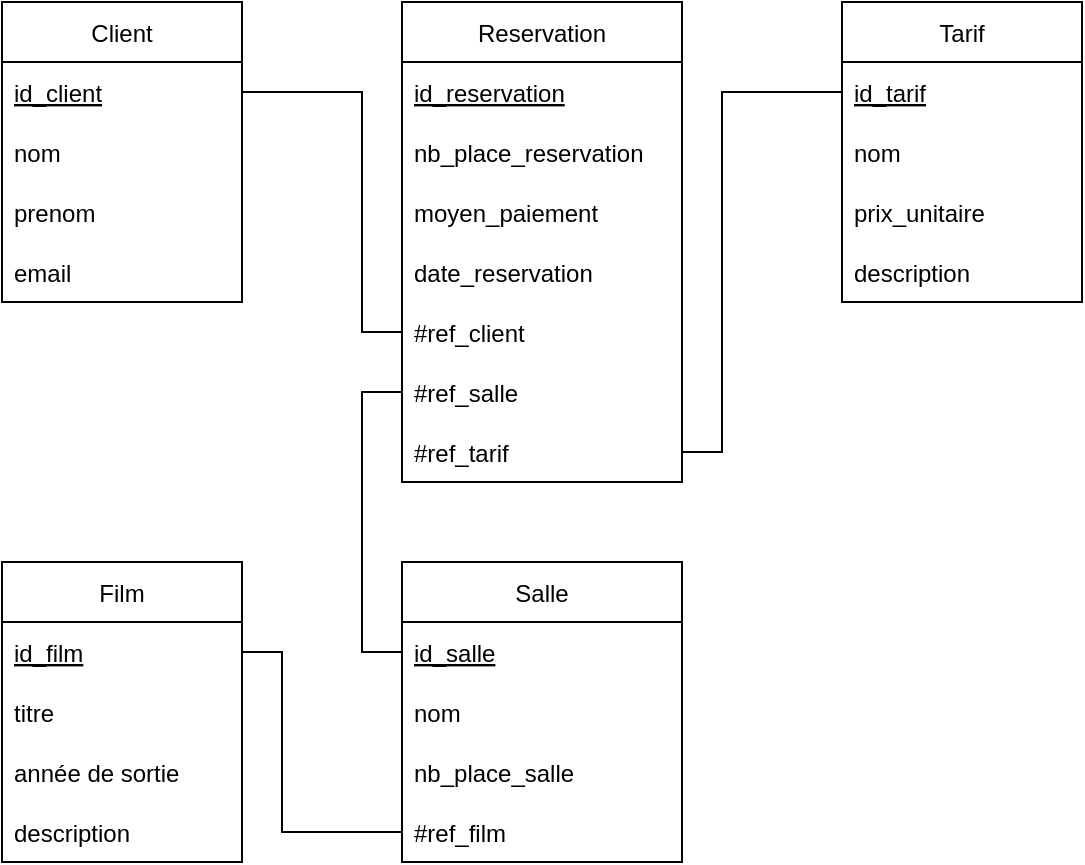 <mxfile version="14.6.10" type="device"><diagram id="zX2AgooBXamawcrUhdJh" name="Page-1"><mxGraphModel dx="1422" dy="794" grid="1" gridSize="10" guides="1" tooltips="1" connect="1" arrows="1" fold="1" page="0" pageScale="1" pageWidth="827" pageHeight="1169" math="0" shadow="0"><root><mxCell id="0"/><mxCell id="1" parent="0"/><mxCell id="j37saSiVb6wBAP0_iY8I-1" value="Client" style="swimlane;fontStyle=0;childLayout=stackLayout;horizontal=1;startSize=30;horizontalStack=0;resizeParent=1;resizeParentMax=0;resizeLast=0;collapsible=1;marginBottom=0;" parent="1" vertex="1"><mxGeometry x="240" y="40" width="120" height="150" as="geometry"/></mxCell><mxCell id="j37saSiVb6wBAP0_iY8I-2" value="id_client" style="text;strokeColor=none;fillColor=none;align=left;verticalAlign=middle;spacingLeft=4;spacingRight=4;overflow=hidden;points=[[0,0.5],[1,0.5]];portConstraint=eastwest;rotatable=0;fontStyle=4" parent="j37saSiVb6wBAP0_iY8I-1" vertex="1"><mxGeometry y="30" width="120" height="30" as="geometry"/></mxCell><mxCell id="j37saSiVb6wBAP0_iY8I-3" value="nom" style="text;strokeColor=none;fillColor=none;align=left;verticalAlign=middle;spacingLeft=4;spacingRight=4;overflow=hidden;points=[[0,0.5],[1,0.5]];portConstraint=eastwest;rotatable=0;" parent="j37saSiVb6wBAP0_iY8I-1" vertex="1"><mxGeometry y="60" width="120" height="30" as="geometry"/></mxCell><mxCell id="j37saSiVb6wBAP0_iY8I-4" value="prenom" style="text;strokeColor=none;fillColor=none;align=left;verticalAlign=middle;spacingLeft=4;spacingRight=4;overflow=hidden;points=[[0,0.5],[1,0.5]];portConstraint=eastwest;rotatable=0;" parent="j37saSiVb6wBAP0_iY8I-1" vertex="1"><mxGeometry y="90" width="120" height="30" as="geometry"/></mxCell><mxCell id="j37saSiVb6wBAP0_iY8I-5" value="email" style="text;strokeColor=none;fillColor=none;align=left;verticalAlign=middle;spacingLeft=4;spacingRight=4;overflow=hidden;points=[[0,0.5],[1,0.5]];portConstraint=eastwest;rotatable=0;" parent="j37saSiVb6wBAP0_iY8I-1" vertex="1"><mxGeometry y="120" width="120" height="30" as="geometry"/></mxCell><mxCell id="j37saSiVb6wBAP0_iY8I-6" value="Tarif" style="swimlane;fontStyle=0;childLayout=stackLayout;horizontal=1;startSize=30;horizontalStack=0;resizeParent=1;resizeParentMax=0;resizeLast=0;collapsible=1;marginBottom=0;" parent="1" vertex="1"><mxGeometry x="660" y="40" width="120" height="150" as="geometry"/></mxCell><mxCell id="j37saSiVb6wBAP0_iY8I-7" value="id_tarif" style="text;strokeColor=none;fillColor=none;align=left;verticalAlign=middle;spacingLeft=4;spacingRight=4;overflow=hidden;points=[[0,0.5],[1,0.5]];portConstraint=eastwest;rotatable=0;fontStyle=4" parent="j37saSiVb6wBAP0_iY8I-6" vertex="1"><mxGeometry y="30" width="120" height="30" as="geometry"/></mxCell><mxCell id="j37saSiVb6wBAP0_iY8I-8" value="nom" style="text;strokeColor=none;fillColor=none;align=left;verticalAlign=middle;spacingLeft=4;spacingRight=4;overflow=hidden;points=[[0,0.5],[1,0.5]];portConstraint=eastwest;rotatable=0;" parent="j37saSiVb6wBAP0_iY8I-6" vertex="1"><mxGeometry y="60" width="120" height="30" as="geometry"/></mxCell><mxCell id="j37saSiVb6wBAP0_iY8I-9" value="prix_unitaire" style="text;strokeColor=none;fillColor=none;align=left;verticalAlign=middle;spacingLeft=4;spacingRight=4;overflow=hidden;points=[[0,0.5],[1,0.5]];portConstraint=eastwest;rotatable=0;" parent="j37saSiVb6wBAP0_iY8I-6" vertex="1"><mxGeometry y="90" width="120" height="30" as="geometry"/></mxCell><mxCell id="j37saSiVb6wBAP0_iY8I-10" value="description" style="text;strokeColor=none;fillColor=none;align=left;verticalAlign=middle;spacingLeft=4;spacingRight=4;overflow=hidden;points=[[0,0.5],[1,0.5]];portConstraint=eastwest;rotatable=0;" parent="j37saSiVb6wBAP0_iY8I-6" vertex="1"><mxGeometry y="120" width="120" height="30" as="geometry"/></mxCell><mxCell id="j37saSiVb6wBAP0_iY8I-11" value="Salle" style="swimlane;fontStyle=0;childLayout=stackLayout;horizontal=1;startSize=30;horizontalStack=0;resizeParent=1;resizeParentMax=0;resizeLast=0;collapsible=1;marginBottom=0;" parent="1" vertex="1"><mxGeometry x="440" y="320" width="140" height="150" as="geometry"/></mxCell><mxCell id="j37saSiVb6wBAP0_iY8I-12" value="id_salle" style="text;strokeColor=none;fillColor=none;align=left;verticalAlign=middle;spacingLeft=4;spacingRight=4;overflow=hidden;points=[[0,0.5],[1,0.5]];portConstraint=eastwest;rotatable=0;fontStyle=4" parent="j37saSiVb6wBAP0_iY8I-11" vertex="1"><mxGeometry y="30" width="140" height="30" as="geometry"/></mxCell><mxCell id="j37saSiVb6wBAP0_iY8I-13" value="nom" style="text;strokeColor=none;fillColor=none;align=left;verticalAlign=middle;spacingLeft=4;spacingRight=4;overflow=hidden;points=[[0,0.5],[1,0.5]];portConstraint=eastwest;rotatable=0;" parent="j37saSiVb6wBAP0_iY8I-11" vertex="1"><mxGeometry y="60" width="140" height="30" as="geometry"/></mxCell><mxCell id="j37saSiVb6wBAP0_iY8I-14" value="nb_place_salle" style="text;strokeColor=none;fillColor=none;align=left;verticalAlign=middle;spacingLeft=4;spacingRight=4;overflow=hidden;points=[[0,0.5],[1,0.5]];portConstraint=eastwest;rotatable=0;" parent="j37saSiVb6wBAP0_iY8I-11" vertex="1"><mxGeometry y="90" width="140" height="30" as="geometry"/></mxCell><mxCell id="j37saSiVb6wBAP0_iY8I-15" value="#ref_film" style="text;strokeColor=none;fillColor=none;align=left;verticalAlign=middle;spacingLeft=4;spacingRight=4;overflow=hidden;points=[[0,0.5],[1,0.5]];portConstraint=eastwest;rotatable=0;" parent="j37saSiVb6wBAP0_iY8I-11" vertex="1"><mxGeometry y="120" width="140" height="30" as="geometry"/></mxCell><mxCell id="j37saSiVb6wBAP0_iY8I-16" value="Film" style="swimlane;fontStyle=0;childLayout=stackLayout;horizontal=1;startSize=30;horizontalStack=0;resizeParent=1;resizeParentMax=0;resizeLast=0;collapsible=1;marginBottom=0;" parent="1" vertex="1"><mxGeometry x="240" y="320" width="120" height="150" as="geometry"/></mxCell><mxCell id="j37saSiVb6wBAP0_iY8I-17" value="id_film" style="text;strokeColor=none;fillColor=none;align=left;verticalAlign=middle;spacingLeft=4;spacingRight=4;overflow=hidden;points=[[0,0.5],[1,0.5]];portConstraint=eastwest;rotatable=0;fontStyle=4" parent="j37saSiVb6wBAP0_iY8I-16" vertex="1"><mxGeometry y="30" width="120" height="30" as="geometry"/></mxCell><mxCell id="j37saSiVb6wBAP0_iY8I-18" value="titre" style="text;strokeColor=none;fillColor=none;align=left;verticalAlign=middle;spacingLeft=4;spacingRight=4;overflow=hidden;points=[[0,0.5],[1,0.5]];portConstraint=eastwest;rotatable=0;" parent="j37saSiVb6wBAP0_iY8I-16" vertex="1"><mxGeometry y="60" width="120" height="30" as="geometry"/></mxCell><mxCell id="j37saSiVb6wBAP0_iY8I-19" value="année de sortie" style="text;strokeColor=none;fillColor=none;align=left;verticalAlign=middle;spacingLeft=4;spacingRight=4;overflow=hidden;points=[[0,0.5],[1,0.5]];portConstraint=eastwest;rotatable=0;" parent="j37saSiVb6wBAP0_iY8I-16" vertex="1"><mxGeometry y="90" width="120" height="30" as="geometry"/></mxCell><mxCell id="j37saSiVb6wBAP0_iY8I-20" value="description" style="text;strokeColor=none;fillColor=none;align=left;verticalAlign=middle;spacingLeft=4;spacingRight=4;overflow=hidden;points=[[0,0.5],[1,0.5]];portConstraint=eastwest;rotatable=0;" parent="j37saSiVb6wBAP0_iY8I-16" vertex="1"><mxGeometry y="120" width="120" height="30" as="geometry"/></mxCell><mxCell id="j37saSiVb6wBAP0_iY8I-21" value="Reservation" style="swimlane;fontStyle=0;childLayout=stackLayout;horizontal=1;startSize=30;horizontalStack=0;resizeParent=1;resizeParentMax=0;resizeLast=0;collapsible=1;marginBottom=0;" parent="1" vertex="1"><mxGeometry x="440" y="40" width="140" height="240" as="geometry"/></mxCell><mxCell id="j37saSiVb6wBAP0_iY8I-22" value="id_reservation" style="text;strokeColor=none;fillColor=none;align=left;verticalAlign=middle;spacingLeft=4;spacingRight=4;overflow=hidden;points=[[0,0.5],[1,0.5]];portConstraint=eastwest;rotatable=0;fontStyle=4" parent="j37saSiVb6wBAP0_iY8I-21" vertex="1"><mxGeometry y="30" width="140" height="30" as="geometry"/></mxCell><mxCell id="j37saSiVb6wBAP0_iY8I-23" value="nb_place_reservation" style="text;strokeColor=none;fillColor=none;align=left;verticalAlign=middle;spacingLeft=4;spacingRight=4;overflow=hidden;points=[[0,0.5],[1,0.5]];portConstraint=eastwest;rotatable=0;" parent="j37saSiVb6wBAP0_iY8I-21" vertex="1"><mxGeometry y="60" width="140" height="30" as="geometry"/></mxCell><mxCell id="j37saSiVb6wBAP0_iY8I-24" value="moyen_paiement" style="text;strokeColor=none;fillColor=none;align=left;verticalAlign=middle;spacingLeft=4;spacingRight=4;overflow=hidden;points=[[0,0.5],[1,0.5]];portConstraint=eastwest;rotatable=0;" parent="j37saSiVb6wBAP0_iY8I-21" vertex="1"><mxGeometry y="90" width="140" height="30" as="geometry"/></mxCell><mxCell id="j37saSiVb6wBAP0_iY8I-25" value="date_reservation" style="text;strokeColor=none;fillColor=none;align=left;verticalAlign=middle;spacingLeft=4;spacingRight=4;overflow=hidden;points=[[0,0.5],[1,0.5]];portConstraint=eastwest;rotatable=0;" parent="j37saSiVb6wBAP0_iY8I-21" vertex="1"><mxGeometry y="120" width="140" height="30" as="geometry"/></mxCell><mxCell id="j37saSiVb6wBAP0_iY8I-26" value="#ref_client" style="text;strokeColor=none;fillColor=none;align=left;verticalAlign=middle;spacingLeft=4;spacingRight=4;overflow=hidden;points=[[0,0.5],[1,0.5]];portConstraint=eastwest;rotatable=0;" parent="j37saSiVb6wBAP0_iY8I-21" vertex="1"><mxGeometry y="150" width="140" height="30" as="geometry"/></mxCell><mxCell id="j37saSiVb6wBAP0_iY8I-27" value="#ref_salle" style="text;strokeColor=none;fillColor=none;align=left;verticalAlign=middle;spacingLeft=4;spacingRight=4;overflow=hidden;points=[[0,0.5],[1,0.5]];portConstraint=eastwest;rotatable=0;" parent="j37saSiVb6wBAP0_iY8I-21" vertex="1"><mxGeometry y="180" width="140" height="30" as="geometry"/></mxCell><mxCell id="j37saSiVb6wBAP0_iY8I-28" value="#ref_tarif" style="text;strokeColor=none;fillColor=none;align=left;verticalAlign=middle;spacingLeft=4;spacingRight=4;overflow=hidden;points=[[0,0.5],[1,0.5]];portConstraint=eastwest;rotatable=0;" parent="j37saSiVb6wBAP0_iY8I-21" vertex="1"><mxGeometry y="210" width="140" height="30" as="geometry"/></mxCell><mxCell id="j37saSiVb6wBAP0_iY8I-29" style="edgeStyle=orthogonalEdgeStyle;rounded=0;orthogonalLoop=1;jettySize=auto;html=1;entryX=0;entryY=0.5;entryDx=0;entryDy=0;endArrow=none;endFill=0;" parent="1" source="j37saSiVb6wBAP0_iY8I-2" target="j37saSiVb6wBAP0_iY8I-26" edge="1"><mxGeometry relative="1" as="geometry"><Array as="points"><mxPoint x="420" y="85"/><mxPoint x="420" y="205"/></Array></mxGeometry></mxCell><mxCell id="j37saSiVb6wBAP0_iY8I-30" style="edgeStyle=orthogonalEdgeStyle;rounded=0;orthogonalLoop=1;jettySize=auto;html=1;entryX=0;entryY=0.5;entryDx=0;entryDy=0;endArrow=none;endFill=0;" parent="1" source="j37saSiVb6wBAP0_iY8I-12" target="j37saSiVb6wBAP0_iY8I-27" edge="1"><mxGeometry relative="1" as="geometry"/></mxCell><mxCell id="j37saSiVb6wBAP0_iY8I-31" style="edgeStyle=orthogonalEdgeStyle;rounded=0;orthogonalLoop=1;jettySize=auto;html=1;entryX=1;entryY=0.5;entryDx=0;entryDy=0;endArrow=none;endFill=0;" parent="1" source="j37saSiVb6wBAP0_iY8I-7" target="j37saSiVb6wBAP0_iY8I-28" edge="1"><mxGeometry relative="1" as="geometry"><Array as="points"><mxPoint x="600" y="85"/><mxPoint x="600" y="265"/></Array></mxGeometry></mxCell><mxCell id="j37saSiVb6wBAP0_iY8I-32" style="edgeStyle=orthogonalEdgeStyle;rounded=0;orthogonalLoop=1;jettySize=auto;html=1;entryX=0;entryY=0.5;entryDx=0;entryDy=0;endArrow=none;endFill=0;" parent="1" source="j37saSiVb6wBAP0_iY8I-17" target="j37saSiVb6wBAP0_iY8I-15" edge="1"><mxGeometry relative="1" as="geometry"><Array as="points"><mxPoint x="380" y="365"/><mxPoint x="380" y="455"/></Array></mxGeometry></mxCell></root></mxGraphModel></diagram></mxfile>